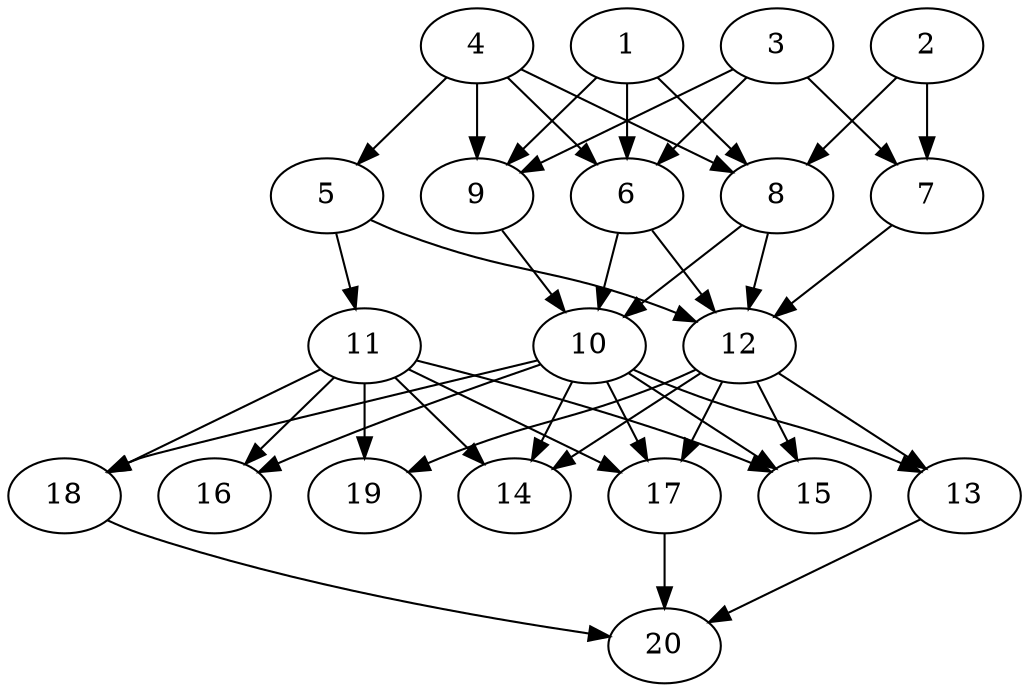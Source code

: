 // DAG automatically generated by daggen at Tue Jul 23 14:33:40 2019
// ./daggen --dot -n 20 --ccr 0.3 --fat 0.6 --regular 0.5 --density 0.8 --mindata 5242880 --maxdata 52428800 
digraph G {
  1 [size="19834880", alpha="0.07", expect_size="5950464"] 
  1 -> 6 [size ="5950464"]
  1 -> 8 [size ="5950464"]
  1 -> 9 [size ="5950464"]
  2 [size="34324480", alpha="0.17", expect_size="10297344"] 
  2 -> 7 [size ="10297344"]
  2 -> 8 [size ="10297344"]
  3 [size="161150293", alpha="0.08", expect_size="48345088"] 
  3 -> 6 [size ="48345088"]
  3 -> 7 [size ="48345088"]
  3 -> 9 [size ="48345088"]
  4 [size="44284587", alpha="0.01", expect_size="13285376"] 
  4 -> 5 [size ="13285376"]
  4 -> 6 [size ="13285376"]
  4 -> 8 [size ="13285376"]
  4 -> 9 [size ="13285376"]
  5 [size="88483840", alpha="0.05", expect_size="26545152"] 
  5 -> 11 [size ="26545152"]
  5 -> 12 [size ="26545152"]
  6 [size="134976853", alpha="0.20", expect_size="40493056"] 
  6 -> 10 [size ="40493056"]
  6 -> 12 [size ="40493056"]
  7 [size="124474027", alpha="0.17", expect_size="37342208"] 
  7 -> 12 [size ="37342208"]
  8 [size="36857173", alpha="0.08", expect_size="11057152"] 
  8 -> 10 [size ="11057152"]
  8 -> 12 [size ="11057152"]
  9 [size="66689707", alpha="0.13", expect_size="20006912"] 
  9 -> 10 [size ="20006912"]
  10 [size="143704747", alpha="0.10", expect_size="43111424"] 
  10 -> 13 [size ="43111424"]
  10 -> 14 [size ="43111424"]
  10 -> 15 [size ="43111424"]
  10 -> 16 [size ="43111424"]
  10 -> 17 [size ="43111424"]
  10 -> 18 [size ="43111424"]
  11 [size="39007573", alpha="0.12", expect_size="11702272"] 
  11 -> 14 [size ="11702272"]
  11 -> 15 [size ="11702272"]
  11 -> 16 [size ="11702272"]
  11 -> 17 [size ="11702272"]
  11 -> 18 [size ="11702272"]
  11 -> 19 [size ="11702272"]
  12 [size="91436373", alpha="0.16", expect_size="27430912"] 
  12 -> 13 [size ="27430912"]
  12 -> 14 [size ="27430912"]
  12 -> 15 [size ="27430912"]
  12 -> 17 [size ="27430912"]
  12 -> 19 [size ="27430912"]
  13 [size="70253227", alpha="0.04", expect_size="21075968"] 
  13 -> 20 [size ="21075968"]
  14 [size="136864427", alpha="0.06", expect_size="41059328"] 
  15 [size="141083307", alpha="0.00", expect_size="42324992"] 
  16 [size="25091413", alpha="0.13", expect_size="7527424"] 
  17 [size="21401600", alpha="0.04", expect_size="6420480"] 
  17 -> 20 [size ="6420480"]
  18 [size="153941333", alpha="0.09", expect_size="46182400"] 
  18 -> 20 [size ="46182400"]
  19 [size="59904000", alpha="0.05", expect_size="17971200"] 
  20 [size="162174293", alpha="0.01", expect_size="48652288"] 
}

